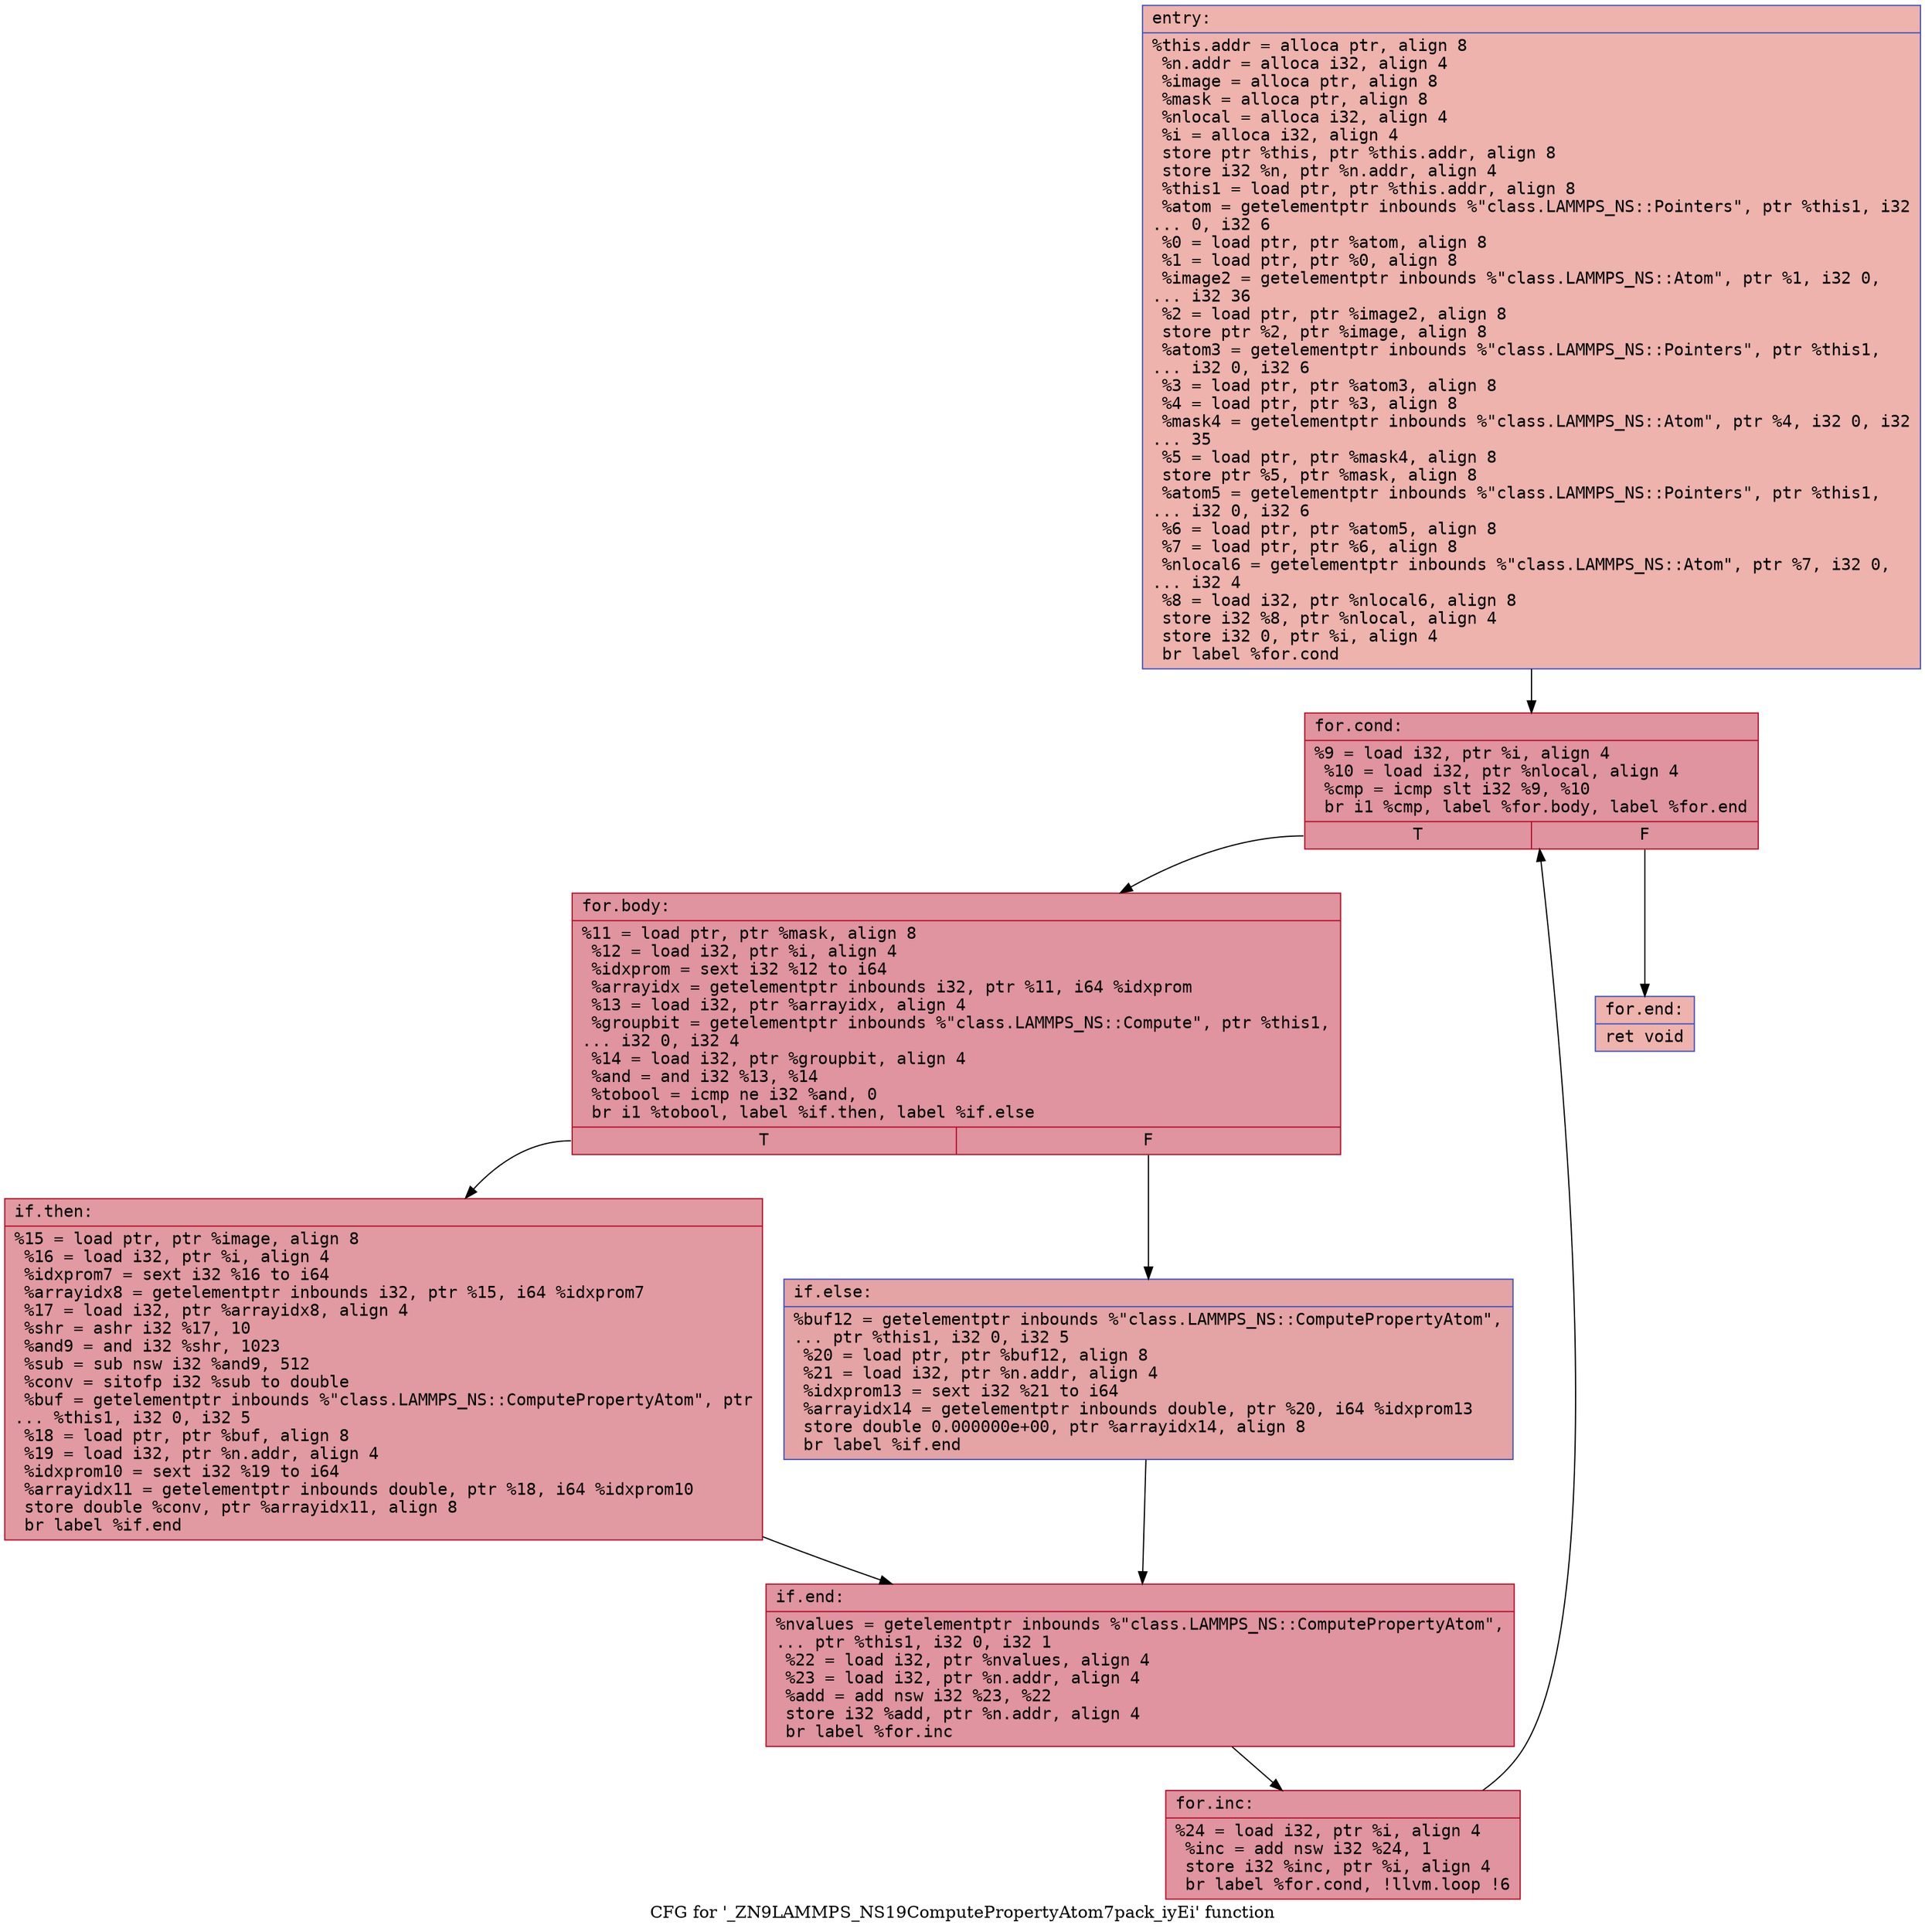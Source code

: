 digraph "CFG for '_ZN9LAMMPS_NS19ComputePropertyAtom7pack_iyEi' function" {
	label="CFG for '_ZN9LAMMPS_NS19ComputePropertyAtom7pack_iyEi' function";

	Node0x55e557c36f50 [shape=record,color="#3d50c3ff", style=filled, fillcolor="#d6524470" fontname="Courier",label="{entry:\l|  %this.addr = alloca ptr, align 8\l  %n.addr = alloca i32, align 4\l  %image = alloca ptr, align 8\l  %mask = alloca ptr, align 8\l  %nlocal = alloca i32, align 4\l  %i = alloca i32, align 4\l  store ptr %this, ptr %this.addr, align 8\l  store i32 %n, ptr %n.addr, align 4\l  %this1 = load ptr, ptr %this.addr, align 8\l  %atom = getelementptr inbounds %\"class.LAMMPS_NS::Pointers\", ptr %this1, i32\l... 0, i32 6\l  %0 = load ptr, ptr %atom, align 8\l  %1 = load ptr, ptr %0, align 8\l  %image2 = getelementptr inbounds %\"class.LAMMPS_NS::Atom\", ptr %1, i32 0,\l... i32 36\l  %2 = load ptr, ptr %image2, align 8\l  store ptr %2, ptr %image, align 8\l  %atom3 = getelementptr inbounds %\"class.LAMMPS_NS::Pointers\", ptr %this1,\l... i32 0, i32 6\l  %3 = load ptr, ptr %atom3, align 8\l  %4 = load ptr, ptr %3, align 8\l  %mask4 = getelementptr inbounds %\"class.LAMMPS_NS::Atom\", ptr %4, i32 0, i32\l... 35\l  %5 = load ptr, ptr %mask4, align 8\l  store ptr %5, ptr %mask, align 8\l  %atom5 = getelementptr inbounds %\"class.LAMMPS_NS::Pointers\", ptr %this1,\l... i32 0, i32 6\l  %6 = load ptr, ptr %atom5, align 8\l  %7 = load ptr, ptr %6, align 8\l  %nlocal6 = getelementptr inbounds %\"class.LAMMPS_NS::Atom\", ptr %7, i32 0,\l... i32 4\l  %8 = load i32, ptr %nlocal6, align 8\l  store i32 %8, ptr %nlocal, align 4\l  store i32 0, ptr %i, align 4\l  br label %for.cond\l}"];
	Node0x55e557c36f50 -> Node0x55e557c38290[tooltip="entry -> for.cond\nProbability 100.00%" ];
	Node0x55e557c38290 [shape=record,color="#b70d28ff", style=filled, fillcolor="#b70d2870" fontname="Courier",label="{for.cond:\l|  %9 = load i32, ptr %i, align 4\l  %10 = load i32, ptr %nlocal, align 4\l  %cmp = icmp slt i32 %9, %10\l  br i1 %cmp, label %for.body, label %for.end\l|{<s0>T|<s1>F}}"];
	Node0x55e557c38290:s0 -> Node0x55e557c38530[tooltip="for.cond -> for.body\nProbability 96.88%" ];
	Node0x55e557c38290:s1 -> Node0x55e557c385b0[tooltip="for.cond -> for.end\nProbability 3.12%" ];
	Node0x55e557c38530 [shape=record,color="#b70d28ff", style=filled, fillcolor="#b70d2870" fontname="Courier",label="{for.body:\l|  %11 = load ptr, ptr %mask, align 8\l  %12 = load i32, ptr %i, align 4\l  %idxprom = sext i32 %12 to i64\l  %arrayidx = getelementptr inbounds i32, ptr %11, i64 %idxprom\l  %13 = load i32, ptr %arrayidx, align 4\l  %groupbit = getelementptr inbounds %\"class.LAMMPS_NS::Compute\", ptr %this1,\l... i32 0, i32 4\l  %14 = load i32, ptr %groupbit, align 4\l  %and = and i32 %13, %14\l  %tobool = icmp ne i32 %and, 0\l  br i1 %tobool, label %if.then, label %if.else\l|{<s0>T|<s1>F}}"];
	Node0x55e557c38530:s0 -> Node0x55e557c37970[tooltip="for.body -> if.then\nProbability 62.50%" ];
	Node0x55e557c38530:s1 -> Node0x55e557c379e0[tooltip="for.body -> if.else\nProbability 37.50%" ];
	Node0x55e557c37970 [shape=record,color="#b70d28ff", style=filled, fillcolor="#bb1b2c70" fontname="Courier",label="{if.then:\l|  %15 = load ptr, ptr %image, align 8\l  %16 = load i32, ptr %i, align 4\l  %idxprom7 = sext i32 %16 to i64\l  %arrayidx8 = getelementptr inbounds i32, ptr %15, i64 %idxprom7\l  %17 = load i32, ptr %arrayidx8, align 4\l  %shr = ashr i32 %17, 10\l  %and9 = and i32 %shr, 1023\l  %sub = sub nsw i32 %and9, 512\l  %conv = sitofp i32 %sub to double\l  %buf = getelementptr inbounds %\"class.LAMMPS_NS::ComputePropertyAtom\", ptr\l... %this1, i32 0, i32 5\l  %18 = load ptr, ptr %buf, align 8\l  %19 = load i32, ptr %n.addr, align 4\l  %idxprom10 = sext i32 %19 to i64\l  %arrayidx11 = getelementptr inbounds double, ptr %18, i64 %idxprom10\l  store double %conv, ptr %arrayidx11, align 8\l  br label %if.end\l}"];
	Node0x55e557c37970 -> Node0x55e557c39920[tooltip="if.then -> if.end\nProbability 100.00%" ];
	Node0x55e557c379e0 [shape=record,color="#3d50c3ff", style=filled, fillcolor="#c32e3170" fontname="Courier",label="{if.else:\l|  %buf12 = getelementptr inbounds %\"class.LAMMPS_NS::ComputePropertyAtom\",\l... ptr %this1, i32 0, i32 5\l  %20 = load ptr, ptr %buf12, align 8\l  %21 = load i32, ptr %n.addr, align 4\l  %idxprom13 = sext i32 %21 to i64\l  %arrayidx14 = getelementptr inbounds double, ptr %20, i64 %idxprom13\l  store double 0.000000e+00, ptr %arrayidx14, align 8\l  br label %if.end\l}"];
	Node0x55e557c379e0 -> Node0x55e557c39920[tooltip="if.else -> if.end\nProbability 100.00%" ];
	Node0x55e557c39920 [shape=record,color="#b70d28ff", style=filled, fillcolor="#b70d2870" fontname="Courier",label="{if.end:\l|  %nvalues = getelementptr inbounds %\"class.LAMMPS_NS::ComputePropertyAtom\",\l... ptr %this1, i32 0, i32 1\l  %22 = load i32, ptr %nvalues, align 4\l  %23 = load i32, ptr %n.addr, align 4\l  %add = add nsw i32 %23, %22\l  store i32 %add, ptr %n.addr, align 4\l  br label %for.inc\l}"];
	Node0x55e557c39920 -> Node0x55e557c3a190[tooltip="if.end -> for.inc\nProbability 100.00%" ];
	Node0x55e557c3a190 [shape=record,color="#b70d28ff", style=filled, fillcolor="#b70d2870" fontname="Courier",label="{for.inc:\l|  %24 = load i32, ptr %i, align 4\l  %inc = add nsw i32 %24, 1\l  store i32 %inc, ptr %i, align 4\l  br label %for.cond, !llvm.loop !6\l}"];
	Node0x55e557c3a190 -> Node0x55e557c38290[tooltip="for.inc -> for.cond\nProbability 100.00%" ];
	Node0x55e557c385b0 [shape=record,color="#3d50c3ff", style=filled, fillcolor="#d6524470" fontname="Courier",label="{for.end:\l|  ret void\l}"];
}
